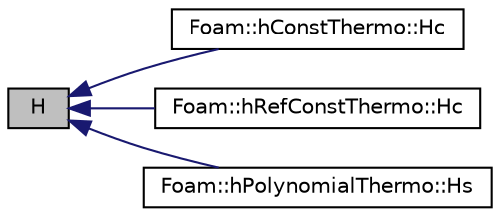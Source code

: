 digraph "H"
{
  bgcolor="transparent";
  edge [fontname="Helvetica",fontsize="10",labelfontname="Helvetica",labelfontsize="10"];
  node [fontname="Helvetica",fontsize="10",shape=record];
  rankdir="LR";
  Node1 [label="H",height=0.2,width=0.4,color="black", fillcolor="grey75", style="filled" fontcolor="black"];
  Node1 -> Node2 [dir="back",color="midnightblue",fontsize="10",style="solid",fontname="Helvetica"];
  Node2 [label="Foam::hConstThermo::Hc",height=0.2,width=0.4,color="black",URL="$classFoam_1_1hConstThermo.html#a2aea57ffe76c56e82c2b666e3546a544",tooltip="Chemical enthalpy [J/kg]. "];
  Node1 -> Node3 [dir="back",color="midnightblue",fontsize="10",style="solid",fontname="Helvetica"];
  Node3 [label="Foam::hRefConstThermo::Hc",height=0.2,width=0.4,color="black",URL="$classFoam_1_1hRefConstThermo.html#a2aea57ffe76c56e82c2b666e3546a544",tooltip="Chemical enthalpy [J/kg]. "];
  Node1 -> Node4 [dir="back",color="midnightblue",fontsize="10",style="solid",fontname="Helvetica"];
  Node4 [label="Foam::hPolynomialThermo::Hs",height=0.2,width=0.4,color="black",URL="$classFoam_1_1hPolynomialThermo.html#ae171d325671c9c07d438d703f80a7f05",tooltip="Sensible enthalpy [J/kg]. "];
}
